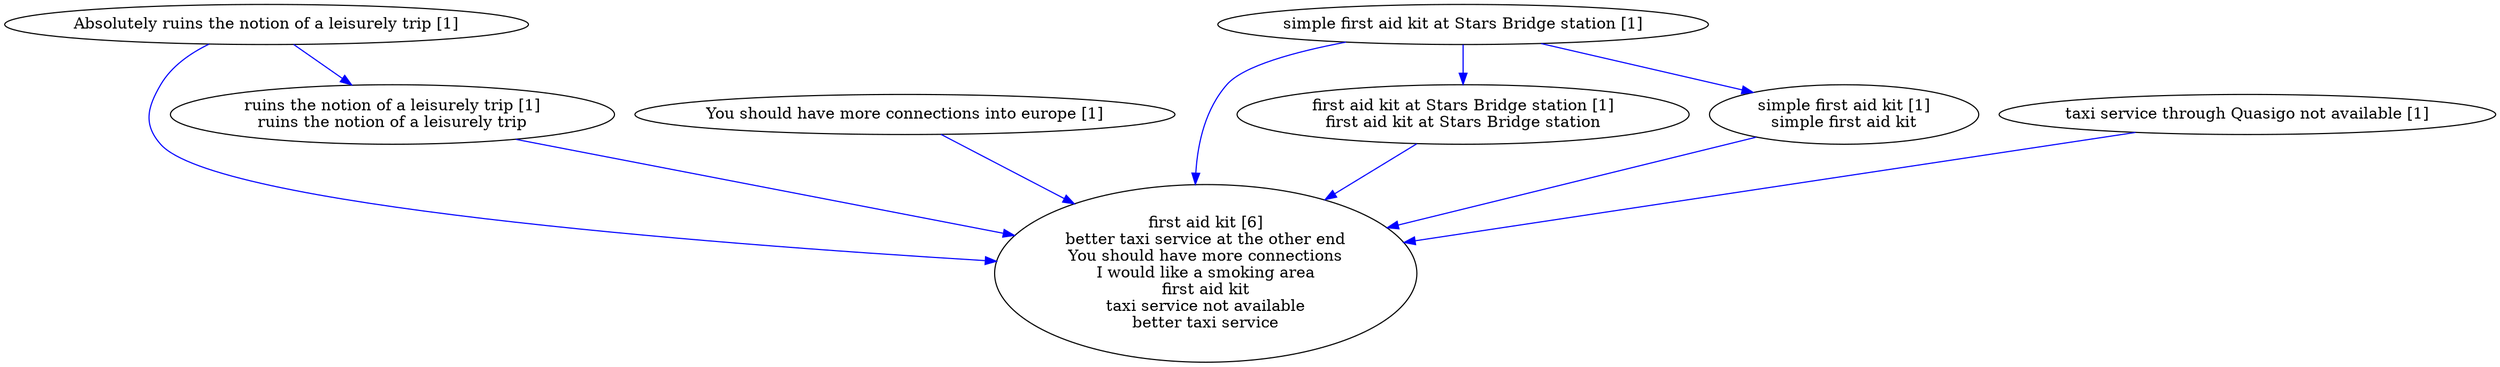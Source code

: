 digraph collapsedGraph {
"first aid kit [6]\nbetter taxi service at the other end\nYou should have more connections\nI would like a smoking area\nfirst aid kit\ntaxi service not available\nbetter taxi service""Absolutely ruins the notion of a leisurely trip [1]""ruins the notion of a leisurely trip [1]\nruins the notion of a leisurely trip""You should have more connections into europe [1]""simple first aid kit at Stars Bridge station [1]""first aid kit at Stars Bridge station [1]\nfirst aid kit at Stars Bridge station""simple first aid kit [1]\nsimple first aid kit""taxi service through Quasigo not available [1]""Absolutely ruins the notion of a leisurely trip [1]" -> "ruins the notion of a leisurely trip [1]\nruins the notion of a leisurely trip" [color=blue]
"Absolutely ruins the notion of a leisurely trip [1]" -> "first aid kit [6]\nbetter taxi service at the other end\nYou should have more connections\nI would like a smoking area\nfirst aid kit\ntaxi service not available\nbetter taxi service" [color=blue]
"ruins the notion of a leisurely trip [1]\nruins the notion of a leisurely trip" -> "first aid kit [6]\nbetter taxi service at the other end\nYou should have more connections\nI would like a smoking area\nfirst aid kit\ntaxi service not available\nbetter taxi service" [color=blue]
"You should have more connections into europe [1]" -> "first aid kit [6]\nbetter taxi service at the other end\nYou should have more connections\nI would like a smoking area\nfirst aid kit\ntaxi service not available\nbetter taxi service" [color=blue]
"simple first aid kit at Stars Bridge station [1]" -> "first aid kit at Stars Bridge station [1]\nfirst aid kit at Stars Bridge station" [color=blue]
"simple first aid kit at Stars Bridge station [1]" -> "simple first aid kit [1]\nsimple first aid kit" [color=blue]
"simple first aid kit at Stars Bridge station [1]" -> "first aid kit [6]\nbetter taxi service at the other end\nYou should have more connections\nI would like a smoking area\nfirst aid kit\ntaxi service not available\nbetter taxi service" [color=blue]
"first aid kit at Stars Bridge station [1]\nfirst aid kit at Stars Bridge station" -> "first aid kit [6]\nbetter taxi service at the other end\nYou should have more connections\nI would like a smoking area\nfirst aid kit\ntaxi service not available\nbetter taxi service" [color=blue]
"simple first aid kit [1]\nsimple first aid kit" -> "first aid kit [6]\nbetter taxi service at the other end\nYou should have more connections\nI would like a smoking area\nfirst aid kit\ntaxi service not available\nbetter taxi service" [color=blue]
"taxi service through Quasigo not available [1]" -> "first aid kit [6]\nbetter taxi service at the other end\nYou should have more connections\nI would like a smoking area\nfirst aid kit\ntaxi service not available\nbetter taxi service" [color=blue]
}